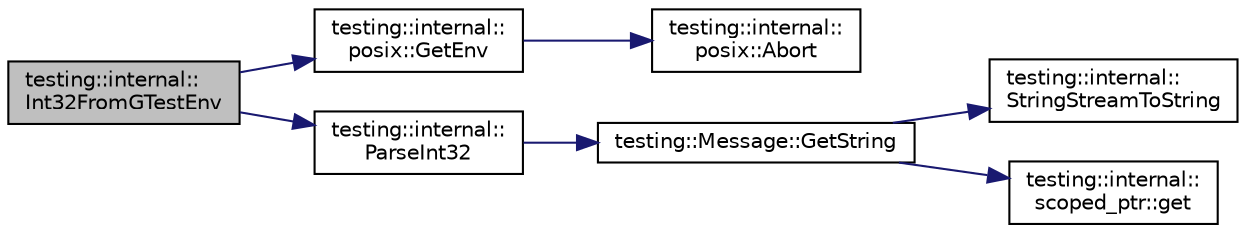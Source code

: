digraph "testing::internal::Int32FromGTestEnv"
{
  edge [fontname="Helvetica",fontsize="10",labelfontname="Helvetica",labelfontsize="10"];
  node [fontname="Helvetica",fontsize="10",shape=record];
  rankdir="LR";
  Node1521 [label="testing::internal::\lInt32FromGTestEnv",height=0.2,width=0.4,color="black", fillcolor="grey75", style="filled", fontcolor="black"];
  Node1521 -> Node1522 [color="midnightblue",fontsize="10",style="solid",fontname="Helvetica"];
  Node1522 [label="testing::internal::\lposix::GetEnv",height=0.2,width=0.4,color="black", fillcolor="white", style="filled",URL="$d0/d81/namespacetesting_1_1internal_1_1posix.html#a1d5e3da5a27eed25986859fa83cafe95"];
  Node1522 -> Node1523 [color="midnightblue",fontsize="10",style="solid",fontname="Helvetica"];
  Node1523 [label="testing::internal::\lposix::Abort",height=0.2,width=0.4,color="black", fillcolor="white", style="filled",URL="$d0/d81/namespacetesting_1_1internal_1_1posix.html#a69b8278c59359dd6a6f941b4643db9fb"];
  Node1521 -> Node1524 [color="midnightblue",fontsize="10",style="solid",fontname="Helvetica"];
  Node1524 [label="testing::internal::\lParseInt32",height=0.2,width=0.4,color="black", fillcolor="white", style="filled",URL="$d0/da7/namespacetesting_1_1internal.html#ac06fc81336a3d80755f4020d34321766"];
  Node1524 -> Node1525 [color="midnightblue",fontsize="10",style="solid",fontname="Helvetica"];
  Node1525 [label="testing::Message::GetString",height=0.2,width=0.4,color="black", fillcolor="white", style="filled",URL="$d2/da9/classtesting_1_1_message.html#a2cdc4df62bdcc9df37651a1cf527704e"];
  Node1525 -> Node1526 [color="midnightblue",fontsize="10",style="solid",fontname="Helvetica"];
  Node1526 [label="testing::internal::\lStringStreamToString",height=0.2,width=0.4,color="black", fillcolor="white", style="filled",URL="$d0/da7/namespacetesting_1_1internal.html#ac0a2b7f69fc829d80a39e925b6417e39"];
  Node1525 -> Node1527 [color="midnightblue",fontsize="10",style="solid",fontname="Helvetica"];
  Node1527 [label="testing::internal::\lscoped_ptr::get",height=0.2,width=0.4,color="black", fillcolor="white", style="filled",URL="$de/d6a/classtesting_1_1internal_1_1scoped__ptr.html#aa5984291e12453f1e81b7676d1fa26fd"];
}
